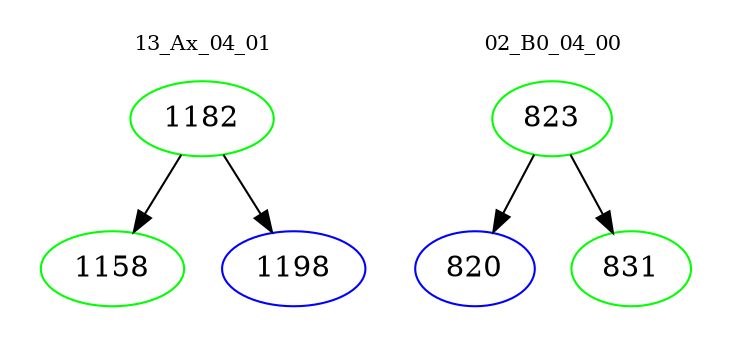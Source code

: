 digraph{
subgraph cluster_0 {
color = white
label = "13_Ax_04_01";
fontsize=10;
T0_1182 [label="1182", color="green"]
T0_1182 -> T0_1158 [color="black"]
T0_1158 [label="1158", color="green"]
T0_1182 -> T0_1198 [color="black"]
T0_1198 [label="1198", color="blue"]
}
subgraph cluster_1 {
color = white
label = "02_B0_04_00";
fontsize=10;
T1_823 [label="823", color="green"]
T1_823 -> T1_820 [color="black"]
T1_820 [label="820", color="blue"]
T1_823 -> T1_831 [color="black"]
T1_831 [label="831", color="green"]
}
}
